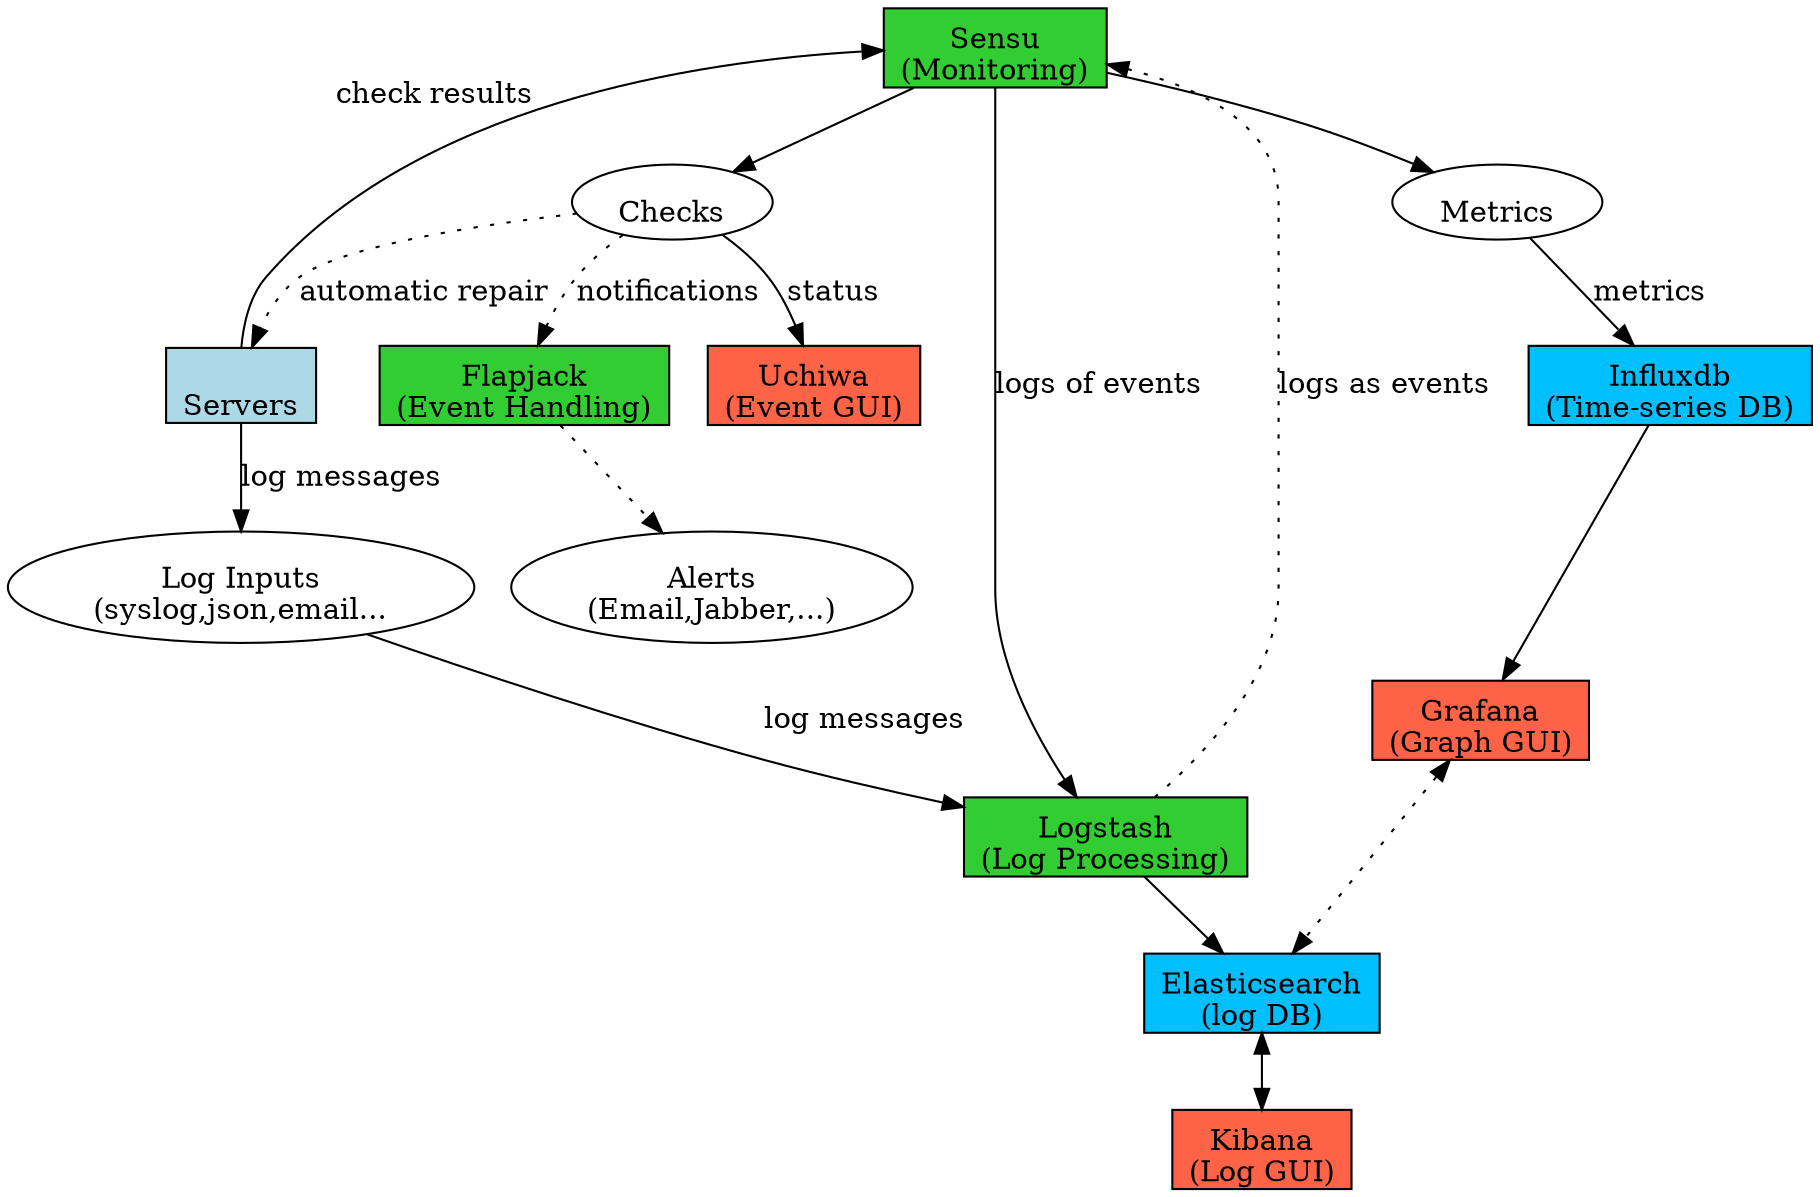 digraph monitoring {
//Defaults
overlap=scale
splines=true
sep=0.5
compound=true
node [labelloc=b]

// Tools
subgraph tools {
Sensu [label="Sensu\n(Monitoring)", shape="rectangle",fillcolor="limegreen", style="filled"]
Logstash [label="Logstash\n(Log Processing)", shape="rectangle", fillcolor="limegreen", style="filled"]
Elasticsearch [label="Elasticsearch\n(log DB)", shape="rectangle", fillcolor="deepskyblue", style="filled"]
Kibana [label="Kibana\n(Log GUI)", shape="rectangle", fillcolor="tomato", style="filled"]
Grafana [label="Grafana\n(Graph GUI)", shape="rectangle", fillcolor="tomato", style="filled"]
Influxdb [label="Influxdb\n(Time-series DB)", shape="rectangle", fillcolor="deepskyblue", style="filled"]
Uchiwa [label="Uchiwa\n(Event GUI)", shape="rectangle",fillcolor="tomato", style="filled"]
}

//Sources
subgraph sources {
Servers [label="Servers", shape="rectangle", fillcolor="lightblue", style="filled"]
inputs [label="Log Inputs\n(syslog,json,email..."]
Servers->inputs [label="log messages"]
Servers->Sensu [xlabel="check results"]
inputs->Logstash [label="log messages"]

}

// Notifications
subgraph notify {
// Notifications
Alerts [label="Alerts\n(Email,Jabber,...)"]
Flapjack [label="Flapjack\n(Event Handling)", shape="rectangle",fillcolor="limegreen", style="filled"]
Sensu->Checks
Sensu->Metrics
Sensu->Logstash [label="logs of events"]
Metrics->Influxdb [label="metrics"]
Checks->Flapjack [label="notifications", style="dotted"]
Flapjack->Alerts [style="dotted"]
Checks->Servers [label="automatic repair", style="dotted"]
}

// Processing
subgraph processing {
Logstash->Elasticsearch
Elasticsearch->Kibana [dir="both"]
Grafana->Elasticsearch [dir="both", style="dotted"]
Influxdb->Grafana
Logstash->Sensu [label="logs as events", style=dotted]
Checks->Uchiwa [label="status"]
}

} //digraph
